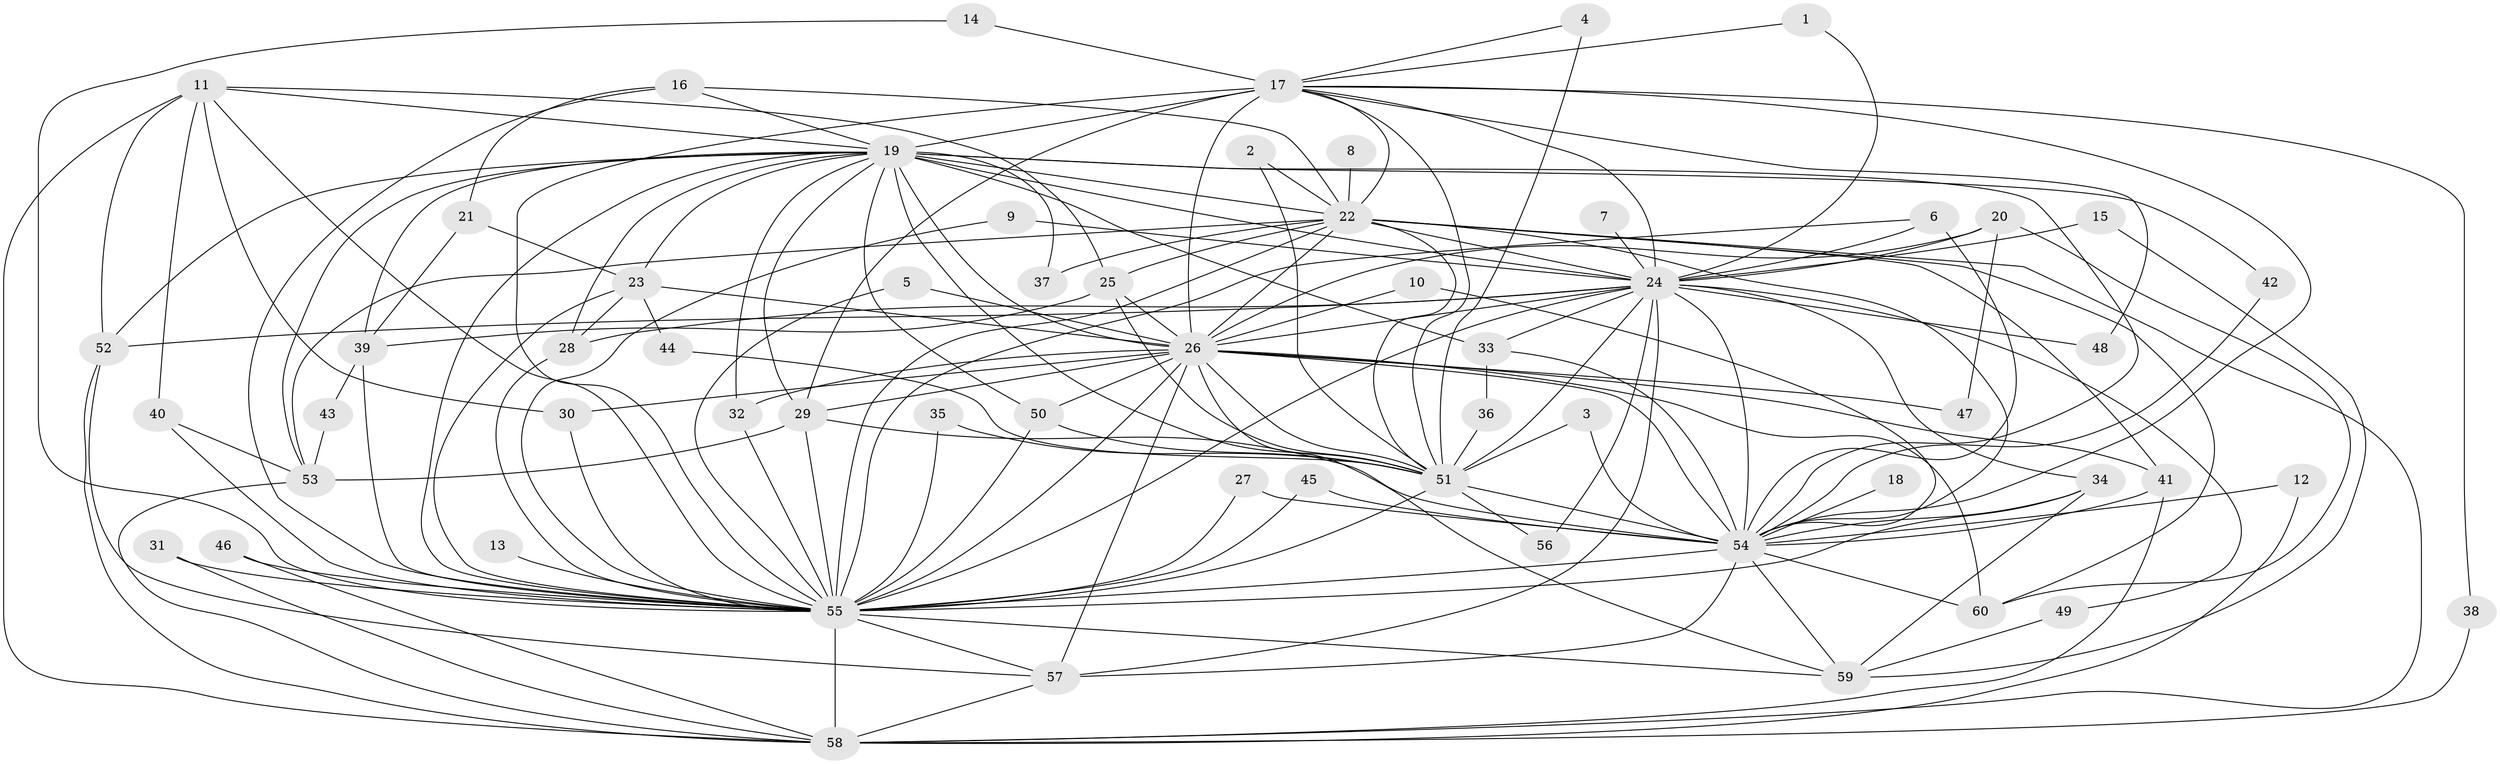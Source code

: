 // original degree distribution, {24: 0.01680672268907563, 18: 0.01680672268907563, 42: 0.008403361344537815, 25: 0.008403361344537815, 17: 0.008403361344537815, 20: 0.01680672268907563, 21: 0.008403361344537815, 4: 0.07563025210084033, 3: 0.20168067226890757, 2: 0.5546218487394958, 5: 0.058823529411764705, 6: 0.01680672268907563, 10: 0.008403361344537815}
// Generated by graph-tools (version 1.1) at 2025/49/03/09/25 03:49:44]
// undirected, 60 vertices, 162 edges
graph export_dot {
graph [start="1"]
  node [color=gray90,style=filled];
  1;
  2;
  3;
  4;
  5;
  6;
  7;
  8;
  9;
  10;
  11;
  12;
  13;
  14;
  15;
  16;
  17;
  18;
  19;
  20;
  21;
  22;
  23;
  24;
  25;
  26;
  27;
  28;
  29;
  30;
  31;
  32;
  33;
  34;
  35;
  36;
  37;
  38;
  39;
  40;
  41;
  42;
  43;
  44;
  45;
  46;
  47;
  48;
  49;
  50;
  51;
  52;
  53;
  54;
  55;
  56;
  57;
  58;
  59;
  60;
  1 -- 17 [weight=1.0];
  1 -- 24 [weight=1.0];
  2 -- 22 [weight=1.0];
  2 -- 51 [weight=1.0];
  3 -- 51 [weight=1.0];
  3 -- 54 [weight=1.0];
  4 -- 17 [weight=1.0];
  4 -- 51 [weight=1.0];
  5 -- 26 [weight=1.0];
  5 -- 55 [weight=1.0];
  6 -- 24 [weight=1.0];
  6 -- 54 [weight=1.0];
  6 -- 55 [weight=1.0];
  7 -- 24 [weight=1.0];
  8 -- 22 [weight=1.0];
  9 -- 24 [weight=1.0];
  9 -- 55 [weight=1.0];
  10 -- 26 [weight=1.0];
  10 -- 54 [weight=1.0];
  11 -- 19 [weight=1.0];
  11 -- 25 [weight=1.0];
  11 -- 30 [weight=1.0];
  11 -- 40 [weight=1.0];
  11 -- 52 [weight=1.0];
  11 -- 55 [weight=1.0];
  11 -- 58 [weight=1.0];
  12 -- 54 [weight=1.0];
  12 -- 58 [weight=1.0];
  13 -- 55 [weight=1.0];
  14 -- 17 [weight=1.0];
  14 -- 55 [weight=1.0];
  15 -- 24 [weight=1.0];
  15 -- 59 [weight=1.0];
  16 -- 19 [weight=1.0];
  16 -- 21 [weight=1.0];
  16 -- 22 [weight=1.0];
  16 -- 55 [weight=1.0];
  17 -- 19 [weight=1.0];
  17 -- 22 [weight=1.0];
  17 -- 24 [weight=1.0];
  17 -- 26 [weight=4.0];
  17 -- 29 [weight=1.0];
  17 -- 38 [weight=1.0];
  17 -- 48 [weight=1.0];
  17 -- 51 [weight=1.0];
  17 -- 54 [weight=2.0];
  17 -- 55 [weight=2.0];
  18 -- 54 [weight=1.0];
  19 -- 22 [weight=1.0];
  19 -- 23 [weight=1.0];
  19 -- 24 [weight=1.0];
  19 -- 26 [weight=4.0];
  19 -- 28 [weight=1.0];
  19 -- 29 [weight=1.0];
  19 -- 32 [weight=1.0];
  19 -- 33 [weight=1.0];
  19 -- 37 [weight=1.0];
  19 -- 39 [weight=1.0];
  19 -- 42 [weight=1.0];
  19 -- 50 [weight=1.0];
  19 -- 51 [weight=1.0];
  19 -- 52 [weight=1.0];
  19 -- 53 [weight=2.0];
  19 -- 54 [weight=2.0];
  19 -- 55 [weight=1.0];
  20 -- 24 [weight=1.0];
  20 -- 26 [weight=1.0];
  20 -- 47 [weight=1.0];
  20 -- 60 [weight=1.0];
  21 -- 23 [weight=1.0];
  21 -- 39 [weight=1.0];
  22 -- 24 [weight=1.0];
  22 -- 25 [weight=1.0];
  22 -- 26 [weight=2.0];
  22 -- 37 [weight=1.0];
  22 -- 41 [weight=1.0];
  22 -- 51 [weight=2.0];
  22 -- 53 [weight=1.0];
  22 -- 54 [weight=2.0];
  22 -- 55 [weight=3.0];
  22 -- 58 [weight=1.0];
  22 -- 60 [weight=1.0];
  23 -- 26 [weight=1.0];
  23 -- 28 [weight=1.0];
  23 -- 44 [weight=1.0];
  23 -- 55 [weight=2.0];
  24 -- 26 [weight=2.0];
  24 -- 28 [weight=1.0];
  24 -- 33 [weight=1.0];
  24 -- 34 [weight=1.0];
  24 -- 48 [weight=1.0];
  24 -- 49 [weight=1.0];
  24 -- 51 [weight=1.0];
  24 -- 52 [weight=1.0];
  24 -- 54 [weight=2.0];
  24 -- 55 [weight=1.0];
  24 -- 56 [weight=1.0];
  24 -- 57 [weight=1.0];
  25 -- 26 [weight=2.0];
  25 -- 39 [weight=1.0];
  25 -- 51 [weight=1.0];
  26 -- 29 [weight=1.0];
  26 -- 30 [weight=1.0];
  26 -- 32 [weight=1.0];
  26 -- 41 [weight=1.0];
  26 -- 47 [weight=1.0];
  26 -- 50 [weight=1.0];
  26 -- 51 [weight=2.0];
  26 -- 54 [weight=4.0];
  26 -- 55 [weight=3.0];
  26 -- 57 [weight=1.0];
  26 -- 59 [weight=1.0];
  26 -- 60 [weight=1.0];
  27 -- 54 [weight=1.0];
  27 -- 55 [weight=1.0];
  28 -- 55 [weight=1.0];
  29 -- 53 [weight=1.0];
  29 -- 54 [weight=1.0];
  29 -- 55 [weight=1.0];
  30 -- 55 [weight=1.0];
  31 -- 55 [weight=1.0];
  31 -- 58 [weight=1.0];
  32 -- 55 [weight=1.0];
  33 -- 36 [weight=1.0];
  33 -- 54 [weight=1.0];
  34 -- 54 [weight=1.0];
  34 -- 55 [weight=1.0];
  34 -- 59 [weight=1.0];
  35 -- 51 [weight=1.0];
  35 -- 55 [weight=1.0];
  36 -- 51 [weight=1.0];
  38 -- 58 [weight=1.0];
  39 -- 43 [weight=1.0];
  39 -- 55 [weight=1.0];
  40 -- 53 [weight=1.0];
  40 -- 55 [weight=1.0];
  41 -- 54 [weight=1.0];
  41 -- 58 [weight=1.0];
  42 -- 54 [weight=1.0];
  43 -- 53 [weight=1.0];
  44 -- 51 [weight=1.0];
  45 -- 54 [weight=1.0];
  45 -- 55 [weight=1.0];
  46 -- 55 [weight=1.0];
  46 -- 58 [weight=1.0];
  49 -- 59 [weight=1.0];
  50 -- 51 [weight=1.0];
  50 -- 55 [weight=1.0];
  51 -- 54 [weight=3.0];
  51 -- 55 [weight=1.0];
  51 -- 56 [weight=1.0];
  52 -- 57 [weight=1.0];
  52 -- 58 [weight=1.0];
  53 -- 58 [weight=1.0];
  54 -- 55 [weight=3.0];
  54 -- 57 [weight=1.0];
  54 -- 59 [weight=1.0];
  54 -- 60 [weight=2.0];
  55 -- 57 [weight=1.0];
  55 -- 58 [weight=1.0];
  55 -- 59 [weight=1.0];
  57 -- 58 [weight=1.0];
}

